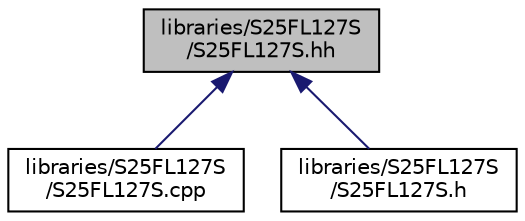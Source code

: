 digraph "libraries/S25FL127S/S25FL127S.hh"
{
  edge [fontname="Helvetica",fontsize="10",labelfontname="Helvetica",labelfontsize="10"];
  node [fontname="Helvetica",fontsize="10",shape=record];
  Node1 [label="libraries/S25FL127S\l/S25FL127S.hh",height=0.2,width=0.4,color="black", fillcolor="grey75", style="filled", fontcolor="black"];
  Node1 -> Node2 [dir="back",color="midnightblue",fontsize="10",style="solid",fontname="Helvetica"];
  Node2 [label="libraries/S25FL127S\l/S25FL127S.cpp",height=0.2,width=0.4,color="black", fillcolor="white", style="filled",URL="$d2/df5/S25FL127S_8cpp.html"];
  Node1 -> Node3 [dir="back",color="midnightblue",fontsize="10",style="solid",fontname="Helvetica"];
  Node3 [label="libraries/S25FL127S\l/S25FL127S.h",height=0.2,width=0.4,color="black", fillcolor="white", style="filled",URL="$db/d24/S25FL127S_8h.html"];
}
